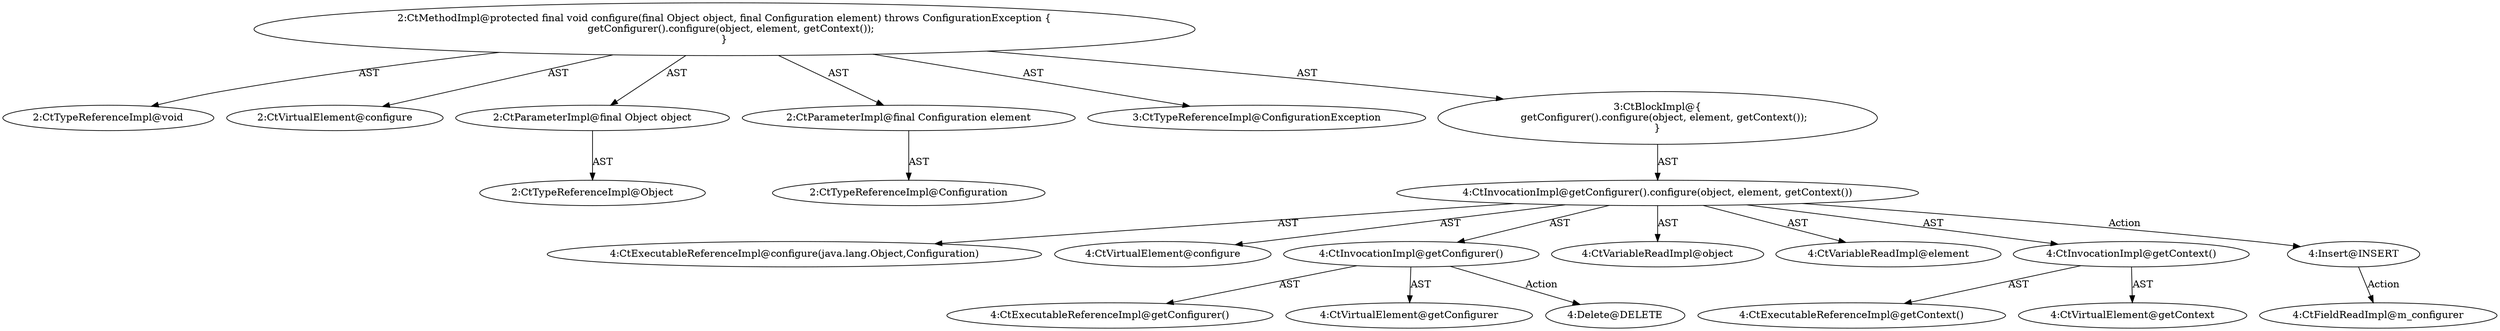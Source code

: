 digraph "configure#?,Object,Configuration" {
0 [label="2:CtTypeReferenceImpl@void" shape=ellipse]
1 [label="2:CtVirtualElement@configure" shape=ellipse]
2 [label="2:CtParameterImpl@final Object object" shape=ellipse]
3 [label="2:CtTypeReferenceImpl@Object" shape=ellipse]
4 [label="2:CtParameterImpl@final Configuration element" shape=ellipse]
5 [label="2:CtTypeReferenceImpl@Configuration" shape=ellipse]
6 [label="3:CtTypeReferenceImpl@ConfigurationException" shape=ellipse]
7 [label="4:CtExecutableReferenceImpl@configure(java.lang.Object,Configuration)" shape=ellipse]
8 [label="4:CtVirtualElement@configure" shape=ellipse]
9 [label="4:CtExecutableReferenceImpl@getConfigurer()" shape=ellipse]
10 [label="4:CtVirtualElement@getConfigurer" shape=ellipse]
11 [label="4:CtInvocationImpl@getConfigurer()" shape=ellipse]
12 [label="4:CtVariableReadImpl@object" shape=ellipse]
13 [label="4:CtVariableReadImpl@element" shape=ellipse]
14 [label="4:CtExecutableReferenceImpl@getContext()" shape=ellipse]
15 [label="4:CtVirtualElement@getContext" shape=ellipse]
16 [label="4:CtInvocationImpl@getContext()" shape=ellipse]
17 [label="4:CtInvocationImpl@getConfigurer().configure(object, element, getContext())" shape=ellipse]
18 [label="3:CtBlockImpl@\{
    getConfigurer().configure(object, element, getContext());
\}" shape=ellipse]
19 [label="2:CtMethodImpl@protected final void configure(final Object object, final Configuration element) throws ConfigurationException \{
    getConfigurer().configure(object, element, getContext());
\}" shape=ellipse]
20 [label="4:Delete@DELETE" shape=ellipse]
21 [label="4:Insert@INSERT" shape=ellipse]
22 [label="4:CtFieldReadImpl@m_configurer" shape=ellipse]
2 -> 3 [label="AST"];
4 -> 5 [label="AST"];
11 -> 10 [label="AST"];
11 -> 9 [label="AST"];
11 -> 20 [label="Action"];
16 -> 15 [label="AST"];
16 -> 14 [label="AST"];
17 -> 8 [label="AST"];
17 -> 11 [label="AST"];
17 -> 7 [label="AST"];
17 -> 12 [label="AST"];
17 -> 13 [label="AST"];
17 -> 16 [label="AST"];
17 -> 21 [label="Action"];
18 -> 17 [label="AST"];
19 -> 1 [label="AST"];
19 -> 0 [label="AST"];
19 -> 2 [label="AST"];
19 -> 4 [label="AST"];
19 -> 6 [label="AST"];
19 -> 18 [label="AST"];
21 -> 22 [label="Action"];
}